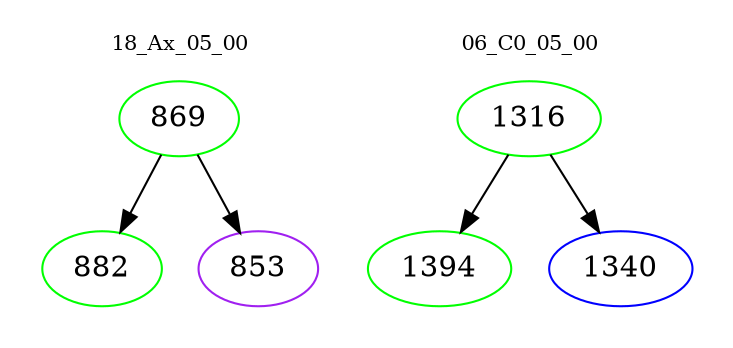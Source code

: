digraph{
subgraph cluster_0 {
color = white
label = "18_Ax_05_00";
fontsize=10;
T0_869 [label="869", color="green"]
T0_869 -> T0_882 [color="black"]
T0_882 [label="882", color="green"]
T0_869 -> T0_853 [color="black"]
T0_853 [label="853", color="purple"]
}
subgraph cluster_1 {
color = white
label = "06_C0_05_00";
fontsize=10;
T1_1316 [label="1316", color="green"]
T1_1316 -> T1_1394 [color="black"]
T1_1394 [label="1394", color="green"]
T1_1316 -> T1_1340 [color="black"]
T1_1340 [label="1340", color="blue"]
}
}
